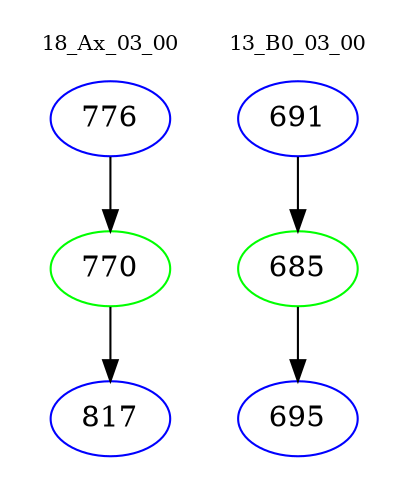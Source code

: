 digraph{
subgraph cluster_0 {
color = white
label = "18_Ax_03_00";
fontsize=10;
T0_776 [label="776", color="blue"]
T0_776 -> T0_770 [color="black"]
T0_770 [label="770", color="green"]
T0_770 -> T0_817 [color="black"]
T0_817 [label="817", color="blue"]
}
subgraph cluster_1 {
color = white
label = "13_B0_03_00";
fontsize=10;
T1_691 [label="691", color="blue"]
T1_691 -> T1_685 [color="black"]
T1_685 [label="685", color="green"]
T1_685 -> T1_695 [color="black"]
T1_695 [label="695", color="blue"]
}
}
